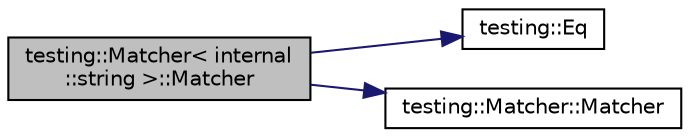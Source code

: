 digraph "testing::Matcher&lt; internal::string &gt;::Matcher"
{
  edge [fontname="Helvetica",fontsize="10",labelfontname="Helvetica",labelfontsize="10"];
  node [fontname="Helvetica",fontsize="10",shape=record];
  rankdir="LR";
  Node7 [label="testing::Matcher\< internal\l::string \>::Matcher",height=0.2,width=0.4,color="black", fillcolor="grey75", style="filled", fontcolor="black"];
  Node7 -> Node8 [color="midnightblue",fontsize="10",style="solid",fontname="Helvetica"];
  Node8 [label="testing::Eq",height=0.2,width=0.4,color="black", fillcolor="white", style="filled",URL="$d0/d75/namespacetesting.html#a0cb8ba7eae844c871eccb29e7c81635f"];
  Node7 -> Node9 [color="midnightblue",fontsize="10",style="solid",fontname="Helvetica"];
  Node9 [label="testing::Matcher::Matcher",height=0.2,width=0.4,color="black", fillcolor="white", style="filled",URL="$d3/d31/classtesting_1_1_matcher.html#a57bfc9e62d7f6acfee5ad88d1077931c"];
}
